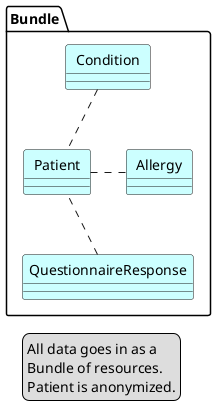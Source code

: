 @startuml
skinparam linetype polyline
hide circle
hide stereotype

package "Bundle"  {
  class "  Condition  " as RG #cff{  }

  class "  Patient  " as P #cff{  }
P .u. RG 
P .r. T 
P .u. CD 
  class "  Allergy  " as T #cff{
  }
RG -[hidden]- T 
  class " QuestionnaireResponse " as CD #cff{
  }
T -[hidden]- CD
}

legend
All data goes in as a
Bundle of resources.
Patient is anonymized.
endlegend

@enduml